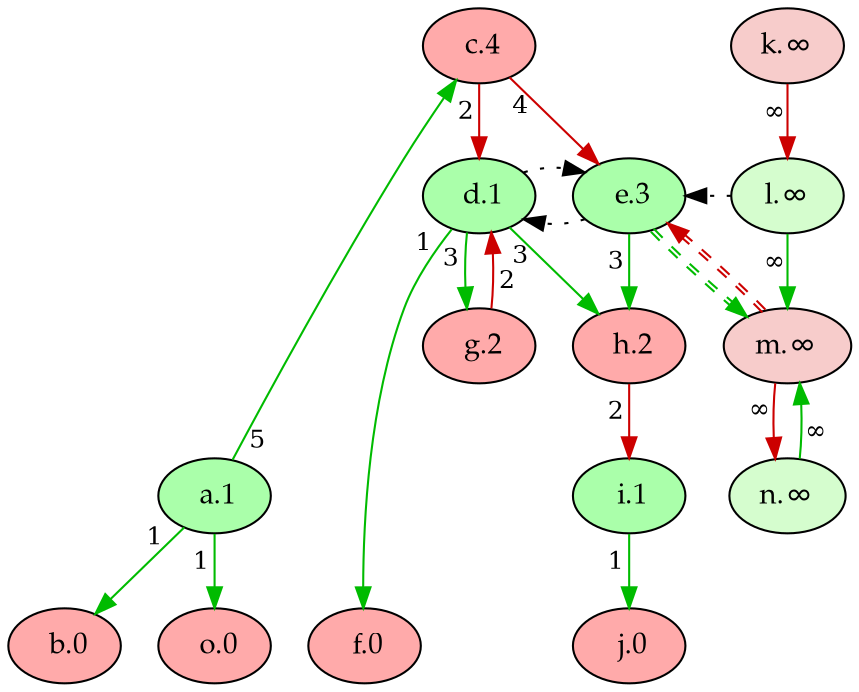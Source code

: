 digraph {
    rankdir="TB"
    node [style=filled fontname="Palatino" fontsize=14]
    node [fillcolor="#AAFFAA"]
    "i" [label=" i.1"]
    "d" [label=" d.1"]
    "a" [label=" a.1"]
    "e" [label=" e.3"]
    node [fillcolor="#FFAAAA"]
    "b" [label=" b.0"]
    "f" [label=" f.0"]
    "j" [label=" j.0"]
    "o" [label=" o.0"]
    "g" [label=" g.2"]
    "h" [label=" h.2"]
    "c" [label=" c.4"]
    node [fillcolor="#d5fdce"]
    "l" [label="l.∞"]
    "n" [label="n.∞"]
    node [fillcolor="#f7cccb"]
    "k" [label="k.∞"]
    "m" [label="m.∞"]
    edge[labeldistance=1.5 fontsize=12]
    edge [color="#CC0000" style="solid" dir="forward" taillabel="∞"]
          "k" -> "l" 
          "m" -> "n" 
    edge [color="#00BB00" style="solid" dir="forward" taillabel="∞"]
          "l" -> "m" 
          "n" -> "m" 
    edge [color="#00BB00" style="solid" dir="forward" taillabel="1"]
          "a" -> "b" 
          "d" -> "f" 
          "i" -> "j" 
          "a" -> "o" 
    edge [color="#00BB00" style="solid" dir="forward" taillabel="3"]
          "e" -> "h" 
          "d" -> "g" 
          "d" -> "h" 
    edge [color="#00BB00" style="solid" dir="forward" taillabel="5"]
          "a" -> "c" 
    edge [color="#CC0000" style="solid" dir="forward" taillabel="2"]
          "c" -> "d" 
          "g" -> "d" 
          "h" -> "i" 
    edge [color="#CC0000" style="solid" dir="forward" taillabel="4"]
          "c" -> "e" 
    edge [color="black" style="dotted" dir="forward" taillabel="" constraint=false]
          "l" -> "e" 
          "e" -> "d" 
          "d" -> "e" 
    edge [color="#00BB00:#00BB00" style="dashed" dir="forward" taillabel="" constraint=false]
          "e" -> "m" 
    edge [color="#CC0000:#CC0000" style="dashed" dir="forward" taillabel="" constraint=false]
          "m" -> "e" 
    {rank = max "b" "f" "j" "o"}
    {rank = min "c"}
}
